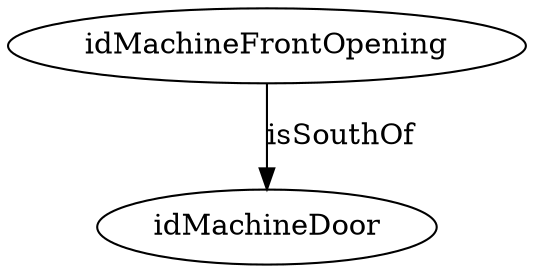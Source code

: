 strict digraph  {
idMachineFrontOpening [node_type=entity_node];
idMachineDoor [node_type=entity_node];
idMachineFrontOpening -> idMachineDoor  [edge_type=relationship, label=isSouthOf];
}
